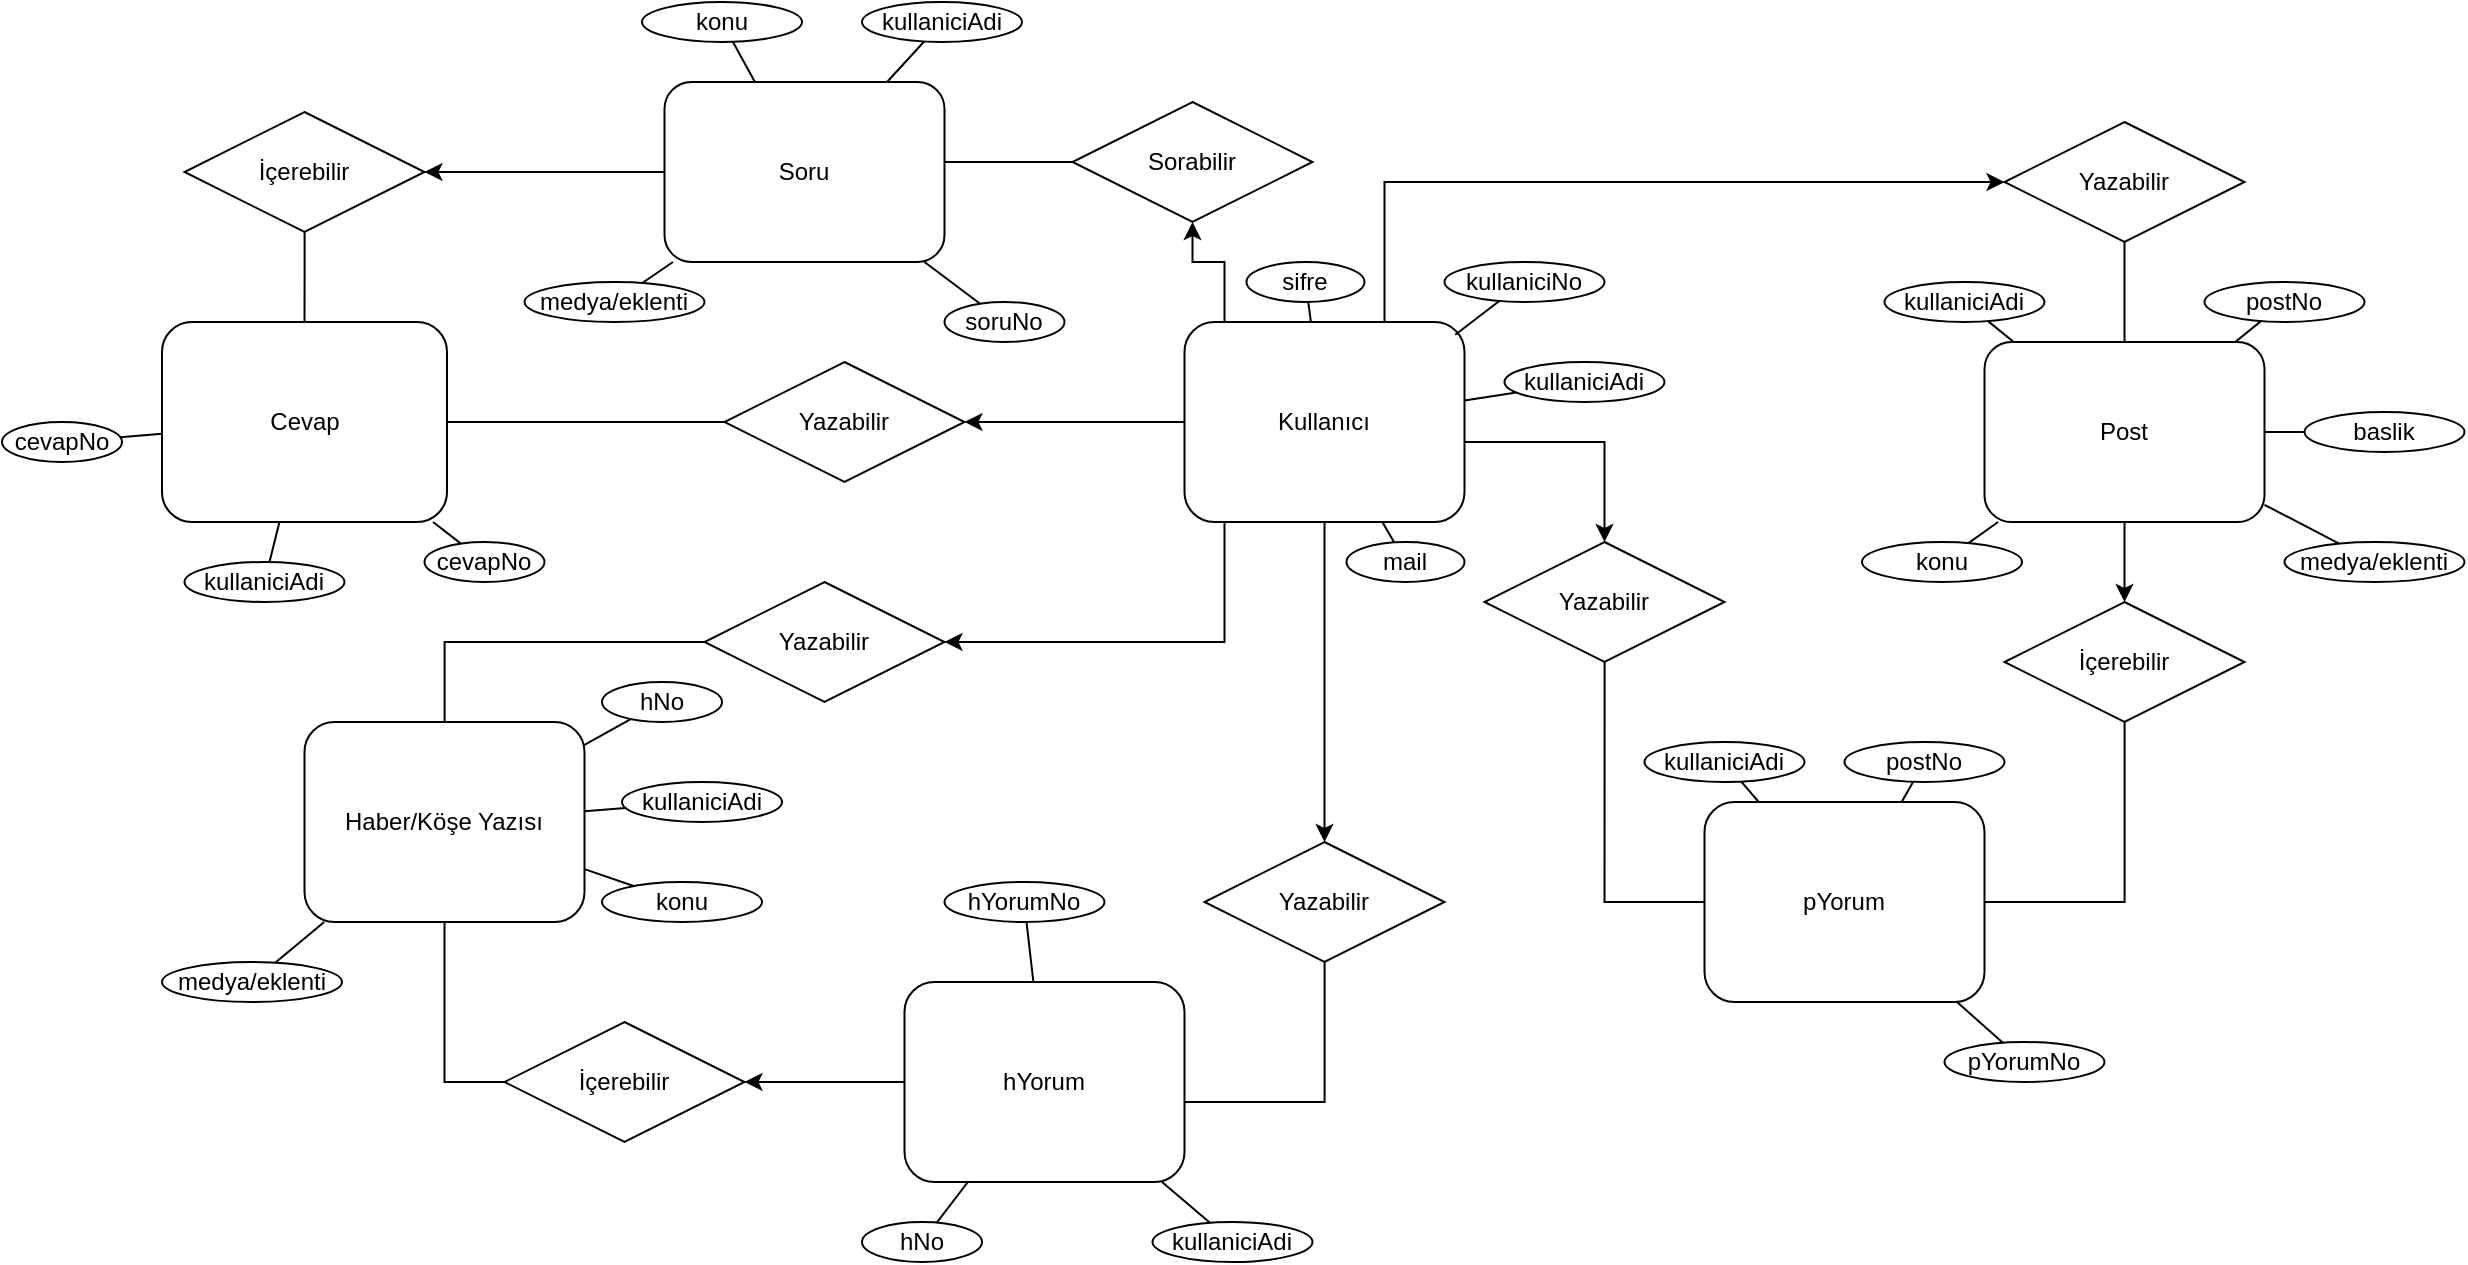 <mxfile version="21.2.3" type="github">
  <diagram name="Sayfa -1" id="J2w-fhhRpqJ5C0DNdcqT">
    <mxGraphModel dx="966" dy="660" grid="1" gridSize="10" guides="1" tooltips="1" connect="1" arrows="1" fold="1" page="1" pageScale="1" pageWidth="827" pageHeight="1169" math="0" shadow="0">
      <root>
        <mxCell id="0" />
        <mxCell id="1" parent="0" />
        <mxCell id="NV4ruUfhsoZoxCKaLCGV-9" style="edgeStyle=orthogonalEdgeStyle;rounded=0;orthogonalLoop=1;jettySize=auto;html=1;" edge="1" parent="1" source="NV4ruUfhsoZoxCKaLCGV-1" target="NV4ruUfhsoZoxCKaLCGV-8">
          <mxGeometry relative="1" as="geometry">
            <Array as="points">
              <mxPoint x="691.25" y="190" />
            </Array>
          </mxGeometry>
        </mxCell>
        <mxCell id="NV4ruUfhsoZoxCKaLCGV-12" style="edgeStyle=orthogonalEdgeStyle;rounded=0;orthogonalLoop=1;jettySize=auto;html=1;" edge="1" parent="1" source="NV4ruUfhsoZoxCKaLCGV-1" target="NV4ruUfhsoZoxCKaLCGV-11">
          <mxGeometry relative="1" as="geometry">
            <Array as="points">
              <mxPoint x="801.25" y="320" />
            </Array>
          </mxGeometry>
        </mxCell>
        <mxCell id="NV4ruUfhsoZoxCKaLCGV-18" style="edgeStyle=orthogonalEdgeStyle;rounded=0;orthogonalLoop=1;jettySize=auto;html=1;" edge="1" parent="1" source="NV4ruUfhsoZoxCKaLCGV-1" target="NV4ruUfhsoZoxCKaLCGV-17">
          <mxGeometry relative="1" as="geometry">
            <Array as="points">
              <mxPoint x="611.25" y="230" />
              <mxPoint x="595.25" y="230" />
            </Array>
          </mxGeometry>
        </mxCell>
        <mxCell id="NV4ruUfhsoZoxCKaLCGV-24" style="edgeStyle=orthogonalEdgeStyle;rounded=0;orthogonalLoop=1;jettySize=auto;html=1;" edge="1" parent="1" source="NV4ruUfhsoZoxCKaLCGV-1" target="NV4ruUfhsoZoxCKaLCGV-23">
          <mxGeometry relative="1" as="geometry" />
        </mxCell>
        <mxCell id="NV4ruUfhsoZoxCKaLCGV-27" style="edgeStyle=orthogonalEdgeStyle;rounded=0;orthogonalLoop=1;jettySize=auto;html=1;" edge="1" parent="1" source="NV4ruUfhsoZoxCKaLCGV-1" target="NV4ruUfhsoZoxCKaLCGV-26">
          <mxGeometry relative="1" as="geometry">
            <Array as="points">
              <mxPoint x="611.25" y="420" />
            </Array>
          </mxGeometry>
        </mxCell>
        <mxCell id="NV4ruUfhsoZoxCKaLCGV-32" style="edgeStyle=orthogonalEdgeStyle;rounded=0;orthogonalLoop=1;jettySize=auto;html=1;" edge="1" parent="1" source="NV4ruUfhsoZoxCKaLCGV-1" target="NV4ruUfhsoZoxCKaLCGV-29">
          <mxGeometry relative="1" as="geometry" />
        </mxCell>
        <mxCell id="NV4ruUfhsoZoxCKaLCGV-1" value="Kullanıcı" style="rounded=1;whiteSpace=wrap;html=1;" vertex="1" parent="1">
          <mxGeometry x="591.25" y="260" width="140" height="100" as="geometry" />
        </mxCell>
        <mxCell id="NV4ruUfhsoZoxCKaLCGV-15" style="edgeStyle=orthogonalEdgeStyle;rounded=0;orthogonalLoop=1;jettySize=auto;html=1;" edge="1" parent="1" source="NV4ruUfhsoZoxCKaLCGV-2" target="NV4ruUfhsoZoxCKaLCGV-14">
          <mxGeometry relative="1" as="geometry" />
        </mxCell>
        <mxCell id="NV4ruUfhsoZoxCKaLCGV-2" value="Post" style="rounded=1;whiteSpace=wrap;html=1;" vertex="1" parent="1">
          <mxGeometry x="991.25" y="270" width="140" height="90" as="geometry" />
        </mxCell>
        <mxCell id="NV4ruUfhsoZoxCKaLCGV-3" value="Haber/Köşe Yazısı" style="rounded=1;whiteSpace=wrap;html=1;" vertex="1" parent="1">
          <mxGeometry x="151.25" y="460" width="140" height="100" as="geometry" />
        </mxCell>
        <mxCell id="NV4ruUfhsoZoxCKaLCGV-21" style="edgeStyle=orthogonalEdgeStyle;rounded=0;orthogonalLoop=1;jettySize=auto;html=1;" edge="1" parent="1" source="NV4ruUfhsoZoxCKaLCGV-4" target="NV4ruUfhsoZoxCKaLCGV-20">
          <mxGeometry relative="1" as="geometry" />
        </mxCell>
        <mxCell id="NV4ruUfhsoZoxCKaLCGV-4" value="Soru" style="rounded=1;whiteSpace=wrap;html=1;" vertex="1" parent="1">
          <mxGeometry x="331.25" y="140" width="140" height="90" as="geometry" />
        </mxCell>
        <mxCell id="NV4ruUfhsoZoxCKaLCGV-5" value="Cevap" style="rounded=1;whiteSpace=wrap;html=1;" vertex="1" parent="1">
          <mxGeometry x="80" y="260" width="142.5" height="100" as="geometry" />
        </mxCell>
        <mxCell id="NV4ruUfhsoZoxCKaLCGV-6" value="pYorum" style="rounded=1;whiteSpace=wrap;html=1;" vertex="1" parent="1">
          <mxGeometry x="851.25" y="500" width="140" height="100" as="geometry" />
        </mxCell>
        <mxCell id="NV4ruUfhsoZoxCKaLCGV-34" style="edgeStyle=orthogonalEdgeStyle;rounded=0;orthogonalLoop=1;jettySize=auto;html=1;" edge="1" parent="1" source="NV4ruUfhsoZoxCKaLCGV-7" target="NV4ruUfhsoZoxCKaLCGV-31">
          <mxGeometry relative="1" as="geometry">
            <Array as="points">
              <mxPoint x="381.25" y="640" />
              <mxPoint x="381.25" y="640" />
            </Array>
          </mxGeometry>
        </mxCell>
        <mxCell id="NV4ruUfhsoZoxCKaLCGV-7" value="hYorum" style="rounded=1;whiteSpace=wrap;html=1;" vertex="1" parent="1">
          <mxGeometry x="451.25" y="590" width="140" height="100" as="geometry" />
        </mxCell>
        <mxCell id="NV4ruUfhsoZoxCKaLCGV-10" style="edgeStyle=orthogonalEdgeStyle;rounded=0;orthogonalLoop=1;jettySize=auto;html=1;endArrow=none;endFill=0;" edge="1" parent="1" source="NV4ruUfhsoZoxCKaLCGV-8" target="NV4ruUfhsoZoxCKaLCGV-2">
          <mxGeometry relative="1" as="geometry" />
        </mxCell>
        <mxCell id="NV4ruUfhsoZoxCKaLCGV-8" value="Yazabilir" style="shape=rhombus;perimeter=rhombusPerimeter;whiteSpace=wrap;html=1;align=center;" vertex="1" parent="1">
          <mxGeometry x="1001.25" y="160" width="120" height="60" as="geometry" />
        </mxCell>
        <mxCell id="NV4ruUfhsoZoxCKaLCGV-13" style="edgeStyle=orthogonalEdgeStyle;rounded=0;orthogonalLoop=1;jettySize=auto;html=1;endArrow=none;endFill=0;" edge="1" parent="1" source="NV4ruUfhsoZoxCKaLCGV-11" target="NV4ruUfhsoZoxCKaLCGV-6">
          <mxGeometry relative="1" as="geometry">
            <Array as="points">
              <mxPoint x="801.25" y="460" />
              <mxPoint x="801.25" y="460" />
            </Array>
          </mxGeometry>
        </mxCell>
        <mxCell id="NV4ruUfhsoZoxCKaLCGV-11" value="Yazabilir" style="shape=rhombus;perimeter=rhombusPerimeter;whiteSpace=wrap;html=1;align=center;" vertex="1" parent="1">
          <mxGeometry x="741.25" y="370" width="120" height="60" as="geometry" />
        </mxCell>
        <mxCell id="NV4ruUfhsoZoxCKaLCGV-16" style="edgeStyle=orthogonalEdgeStyle;rounded=0;orthogonalLoop=1;jettySize=auto;html=1;endArrow=none;endFill=0;" edge="1" parent="1" source="NV4ruUfhsoZoxCKaLCGV-14" target="NV4ruUfhsoZoxCKaLCGV-6">
          <mxGeometry relative="1" as="geometry">
            <Array as="points">
              <mxPoint x="1061.25" y="550" />
            </Array>
          </mxGeometry>
        </mxCell>
        <mxCell id="NV4ruUfhsoZoxCKaLCGV-14" value="İçerebilir" style="shape=rhombus;perimeter=rhombusPerimeter;whiteSpace=wrap;html=1;align=center;" vertex="1" parent="1">
          <mxGeometry x="1001.25" y="400" width="120" height="60" as="geometry" />
        </mxCell>
        <mxCell id="NV4ruUfhsoZoxCKaLCGV-19" style="edgeStyle=orthogonalEdgeStyle;rounded=0;orthogonalLoop=1;jettySize=auto;html=1;endArrow=none;endFill=0;" edge="1" parent="1" source="NV4ruUfhsoZoxCKaLCGV-17" target="NV4ruUfhsoZoxCKaLCGV-4">
          <mxGeometry relative="1" as="geometry">
            <Array as="points">
              <mxPoint x="511.25" y="180" />
              <mxPoint x="511.25" y="180" />
            </Array>
          </mxGeometry>
        </mxCell>
        <mxCell id="NV4ruUfhsoZoxCKaLCGV-17" value="Sorabilir" style="shape=rhombus;perimeter=rhombusPerimeter;whiteSpace=wrap;html=1;align=center;" vertex="1" parent="1">
          <mxGeometry x="535.25" y="150" width="120" height="60" as="geometry" />
        </mxCell>
        <mxCell id="NV4ruUfhsoZoxCKaLCGV-22" style="edgeStyle=orthogonalEdgeStyle;rounded=0;orthogonalLoop=1;jettySize=auto;html=1;endArrow=none;endFill=0;" edge="1" parent="1" source="NV4ruUfhsoZoxCKaLCGV-20" target="NV4ruUfhsoZoxCKaLCGV-5">
          <mxGeometry relative="1" as="geometry" />
        </mxCell>
        <mxCell id="NV4ruUfhsoZoxCKaLCGV-20" value="İçerebilir" style="shape=rhombus;perimeter=rhombusPerimeter;whiteSpace=wrap;html=1;align=center;" vertex="1" parent="1">
          <mxGeometry x="91.25" y="155" width="120" height="60" as="geometry" />
        </mxCell>
        <mxCell id="NV4ruUfhsoZoxCKaLCGV-25" style="edgeStyle=orthogonalEdgeStyle;rounded=0;orthogonalLoop=1;jettySize=auto;html=1;endArrow=none;endFill=0;" edge="1" parent="1" source="NV4ruUfhsoZoxCKaLCGV-23" target="NV4ruUfhsoZoxCKaLCGV-5">
          <mxGeometry relative="1" as="geometry" />
        </mxCell>
        <mxCell id="NV4ruUfhsoZoxCKaLCGV-23" value="Yazabilir" style="shape=rhombus;perimeter=rhombusPerimeter;whiteSpace=wrap;html=1;align=center;" vertex="1" parent="1">
          <mxGeometry x="361.25" y="280" width="120" height="60" as="geometry" />
        </mxCell>
        <mxCell id="NV4ruUfhsoZoxCKaLCGV-28" style="edgeStyle=orthogonalEdgeStyle;rounded=0;orthogonalLoop=1;jettySize=auto;html=1;endArrow=none;endFill=0;" edge="1" parent="1" source="NV4ruUfhsoZoxCKaLCGV-26" target="NV4ruUfhsoZoxCKaLCGV-3">
          <mxGeometry relative="1" as="geometry" />
        </mxCell>
        <mxCell id="NV4ruUfhsoZoxCKaLCGV-26" value="Yazabilir" style="shape=rhombus;perimeter=rhombusPerimeter;whiteSpace=wrap;html=1;align=center;" vertex="1" parent="1">
          <mxGeometry x="351.25" y="390" width="120" height="60" as="geometry" />
        </mxCell>
        <mxCell id="NV4ruUfhsoZoxCKaLCGV-33" style="edgeStyle=orthogonalEdgeStyle;rounded=0;orthogonalLoop=1;jettySize=auto;html=1;endArrow=none;endFill=0;" edge="1" parent="1" source="NV4ruUfhsoZoxCKaLCGV-29" target="NV4ruUfhsoZoxCKaLCGV-7">
          <mxGeometry relative="1" as="geometry">
            <Array as="points">
              <mxPoint x="661.25" y="650" />
            </Array>
          </mxGeometry>
        </mxCell>
        <mxCell id="NV4ruUfhsoZoxCKaLCGV-29" value="Yazabilir" style="shape=rhombus;perimeter=rhombusPerimeter;whiteSpace=wrap;html=1;align=center;" vertex="1" parent="1">
          <mxGeometry x="601.25" y="520" width="120" height="60" as="geometry" />
        </mxCell>
        <mxCell id="NV4ruUfhsoZoxCKaLCGV-36" style="edgeStyle=orthogonalEdgeStyle;rounded=0;orthogonalLoop=1;jettySize=auto;html=1;endArrow=none;endFill=0;" edge="1" parent="1" source="NV4ruUfhsoZoxCKaLCGV-31" target="NV4ruUfhsoZoxCKaLCGV-3">
          <mxGeometry relative="1" as="geometry">
            <Array as="points">
              <mxPoint x="221.25" y="640" />
            </Array>
          </mxGeometry>
        </mxCell>
        <mxCell id="NV4ruUfhsoZoxCKaLCGV-31" value="İçerebilir" style="shape=rhombus;perimeter=rhombusPerimeter;whiteSpace=wrap;html=1;align=center;" vertex="1" parent="1">
          <mxGeometry x="251.25" y="610" width="120" height="60" as="geometry" />
        </mxCell>
        <mxCell id="NV4ruUfhsoZoxCKaLCGV-41" value="" style="endArrow=none;html=1;rounded=0;exitX=0.967;exitY=0.064;exitDx=0;exitDy=0;exitPerimeter=0;" edge="1" parent="1" source="NV4ruUfhsoZoxCKaLCGV-1" target="NV4ruUfhsoZoxCKaLCGV-50">
          <mxGeometry width="50" height="50" relative="1" as="geometry">
            <mxPoint x="761.25" y="295" as="sourcePoint" />
            <mxPoint x="741.09" y="251.6" as="targetPoint" />
          </mxGeometry>
        </mxCell>
        <mxCell id="NV4ruUfhsoZoxCKaLCGV-44" value="kullaniciAdi" style="ellipse;whiteSpace=wrap;html=1;align=center;" vertex="1" parent="1">
          <mxGeometry x="751.25" y="280" width="80" height="20" as="geometry" />
        </mxCell>
        <mxCell id="NV4ruUfhsoZoxCKaLCGV-45" value="" style="endArrow=none;html=1;rounded=0;" edge="1" parent="1" source="NV4ruUfhsoZoxCKaLCGV-1" target="NV4ruUfhsoZoxCKaLCGV-44">
          <mxGeometry width="50" height="50" relative="1" as="geometry">
            <mxPoint x="736.25" y="276" as="sourcePoint" />
            <mxPoint x="751.25" y="262" as="targetPoint" />
          </mxGeometry>
        </mxCell>
        <mxCell id="NV4ruUfhsoZoxCKaLCGV-46" value="sifre" style="ellipse;whiteSpace=wrap;html=1;align=center;" vertex="1" parent="1">
          <mxGeometry x="622.25" y="230" width="59" height="20" as="geometry" />
        </mxCell>
        <mxCell id="NV4ruUfhsoZoxCKaLCGV-47" value="" style="endArrow=none;html=1;rounded=0;" edge="1" parent="1" source="NV4ruUfhsoZoxCKaLCGV-1" target="NV4ruUfhsoZoxCKaLCGV-46">
          <mxGeometry width="50" height="50" relative="1" as="geometry">
            <mxPoint x="736.25" y="276" as="sourcePoint" />
            <mxPoint x="751.25" y="262" as="targetPoint" />
          </mxGeometry>
        </mxCell>
        <mxCell id="NV4ruUfhsoZoxCKaLCGV-48" value="mail" style="ellipse;whiteSpace=wrap;html=1;align=center;" vertex="1" parent="1">
          <mxGeometry x="672.25" y="370" width="59" height="20" as="geometry" />
        </mxCell>
        <mxCell id="NV4ruUfhsoZoxCKaLCGV-49" value="" style="endArrow=none;html=1;rounded=0;" edge="1" parent="1" source="NV4ruUfhsoZoxCKaLCGV-1" target="NV4ruUfhsoZoxCKaLCGV-48">
          <mxGeometry width="50" height="50" relative="1" as="geometry">
            <mxPoint x="664.25" y="270" as="sourcePoint" />
            <mxPoint x="663.25" y="260" as="targetPoint" />
          </mxGeometry>
        </mxCell>
        <mxCell id="NV4ruUfhsoZoxCKaLCGV-50" value="kullaniciNo" style="ellipse;whiteSpace=wrap;html=1;align=center;" vertex="1" parent="1">
          <mxGeometry x="721.25" y="230" width="80" height="20" as="geometry" />
        </mxCell>
        <mxCell id="NV4ruUfhsoZoxCKaLCGV-51" value="kullaniciAdi" style="ellipse;whiteSpace=wrap;html=1;align=center;" vertex="1" parent="1">
          <mxGeometry x="941.25" y="240" width="80" height="20" as="geometry" />
        </mxCell>
        <mxCell id="NV4ruUfhsoZoxCKaLCGV-52" value="" style="endArrow=none;html=1;rounded=0;" edge="1" parent="1" source="NV4ruUfhsoZoxCKaLCGV-2" target="NV4ruUfhsoZoxCKaLCGV-51">
          <mxGeometry width="50" height="50" relative="1" as="geometry">
            <mxPoint x="741.25" y="309" as="sourcePoint" />
            <mxPoint x="767.25" y="305" as="targetPoint" />
          </mxGeometry>
        </mxCell>
        <mxCell id="NV4ruUfhsoZoxCKaLCGV-53" value="postNo" style="ellipse;whiteSpace=wrap;html=1;align=center;" vertex="1" parent="1">
          <mxGeometry x="1101.25" y="240" width="80" height="20" as="geometry" />
        </mxCell>
        <mxCell id="NV4ruUfhsoZoxCKaLCGV-54" value="" style="endArrow=none;html=1;rounded=0;" edge="1" parent="1" source="NV4ruUfhsoZoxCKaLCGV-2" target="NV4ruUfhsoZoxCKaLCGV-53">
          <mxGeometry width="50" height="50" relative="1" as="geometry">
            <mxPoint x="1016.25" y="280" as="sourcePoint" />
            <mxPoint x="1003.25" y="270" as="targetPoint" />
          </mxGeometry>
        </mxCell>
        <mxCell id="NV4ruUfhsoZoxCKaLCGV-55" value="baslik" style="ellipse;whiteSpace=wrap;html=1;align=center;" vertex="1" parent="1">
          <mxGeometry x="1151.25" y="305" width="80" height="20" as="geometry" />
        </mxCell>
        <mxCell id="NV4ruUfhsoZoxCKaLCGV-56" value="" style="endArrow=none;html=1;rounded=0;" edge="1" parent="1" source="NV4ruUfhsoZoxCKaLCGV-2" target="NV4ruUfhsoZoxCKaLCGV-55">
          <mxGeometry width="50" height="50" relative="1" as="geometry">
            <mxPoint x="1126.25" y="280" as="sourcePoint" />
            <mxPoint x="1139.25" y="270" as="targetPoint" />
          </mxGeometry>
        </mxCell>
        <mxCell id="NV4ruUfhsoZoxCKaLCGV-57" value="medya/eklenti" style="ellipse;whiteSpace=wrap;html=1;align=center;" vertex="1" parent="1">
          <mxGeometry x="1141.25" y="370" width="90" height="20" as="geometry" />
        </mxCell>
        <mxCell id="NV4ruUfhsoZoxCKaLCGV-58" value="" style="endArrow=none;html=1;rounded=0;" edge="1" parent="1" source="NV4ruUfhsoZoxCKaLCGV-2" target="NV4ruUfhsoZoxCKaLCGV-57">
          <mxGeometry width="50" height="50" relative="1" as="geometry">
            <mxPoint x="1141.25" y="325" as="sourcePoint" />
            <mxPoint x="1161.25" y="325" as="targetPoint" />
          </mxGeometry>
        </mxCell>
        <mxCell id="NV4ruUfhsoZoxCKaLCGV-59" value="postNo" style="ellipse;whiteSpace=wrap;html=1;align=center;" vertex="1" parent="1">
          <mxGeometry x="921.25" y="470" width="80" height="20" as="geometry" />
        </mxCell>
        <mxCell id="NV4ruUfhsoZoxCKaLCGV-60" value="" style="endArrow=none;html=1;rounded=0;" edge="1" parent="1" source="NV4ruUfhsoZoxCKaLCGV-6" target="NV4ruUfhsoZoxCKaLCGV-59">
          <mxGeometry width="50" height="50" relative="1" as="geometry">
            <mxPoint x="741.25" y="309" as="sourcePoint" />
            <mxPoint x="767.25" y="305" as="targetPoint" />
          </mxGeometry>
        </mxCell>
        <mxCell id="NV4ruUfhsoZoxCKaLCGV-62" value="kullaniciAdi" style="ellipse;whiteSpace=wrap;html=1;align=center;" vertex="1" parent="1">
          <mxGeometry x="821.25" y="470" width="80" height="20" as="geometry" />
        </mxCell>
        <mxCell id="NV4ruUfhsoZoxCKaLCGV-63" value="" style="endArrow=none;html=1;rounded=0;" edge="1" parent="1" source="NV4ruUfhsoZoxCKaLCGV-6" target="NV4ruUfhsoZoxCKaLCGV-62">
          <mxGeometry width="50" height="50" relative="1" as="geometry">
            <mxPoint x="960.25" y="510" as="sourcePoint" />
            <mxPoint x="965.25" y="500" as="targetPoint" />
          </mxGeometry>
        </mxCell>
        <mxCell id="NV4ruUfhsoZoxCKaLCGV-64" value="pYorumNo" style="ellipse;whiteSpace=wrap;html=1;align=center;" vertex="1" parent="1">
          <mxGeometry x="971.25" y="620" width="80" height="20" as="geometry" />
        </mxCell>
        <mxCell id="NV4ruUfhsoZoxCKaLCGV-65" value="" style="endArrow=none;html=1;rounded=0;" edge="1" parent="1" source="NV4ruUfhsoZoxCKaLCGV-6" target="NV4ruUfhsoZoxCKaLCGV-64">
          <mxGeometry width="50" height="50" relative="1" as="geometry">
            <mxPoint x="960.25" y="510" as="sourcePoint" />
            <mxPoint x="965.25" y="500" as="targetPoint" />
          </mxGeometry>
        </mxCell>
        <mxCell id="NV4ruUfhsoZoxCKaLCGV-66" value="konu" style="ellipse;whiteSpace=wrap;html=1;align=center;" vertex="1" parent="1">
          <mxGeometry x="930" y="370" width="80" height="20" as="geometry" />
        </mxCell>
        <mxCell id="NV4ruUfhsoZoxCKaLCGV-67" value="" style="endArrow=none;html=1;rounded=0;" edge="1" parent="1" source="NV4ruUfhsoZoxCKaLCGV-2" target="NV4ruUfhsoZoxCKaLCGV-66">
          <mxGeometry width="50" height="50" relative="1" as="geometry">
            <mxPoint x="1141" y="361" as="sourcePoint" />
            <mxPoint x="1179" y="381" as="targetPoint" />
          </mxGeometry>
        </mxCell>
        <mxCell id="NV4ruUfhsoZoxCKaLCGV-68" value="konu" style="ellipse;whiteSpace=wrap;html=1;align=center;" vertex="1" parent="1">
          <mxGeometry x="300" y="540" width="80" height="20" as="geometry" />
        </mxCell>
        <mxCell id="NV4ruUfhsoZoxCKaLCGV-69" value="" style="endArrow=none;html=1;rounded=0;" edge="1" parent="1" source="NV4ruUfhsoZoxCKaLCGV-68" target="NV4ruUfhsoZoxCKaLCGV-3">
          <mxGeometry width="50" height="50" relative="1" as="geometry">
            <mxPoint x="1008" y="370" as="sourcePoint" />
            <mxPoint x="993" y="381" as="targetPoint" />
          </mxGeometry>
        </mxCell>
        <mxCell id="NV4ruUfhsoZoxCKaLCGV-70" value="kullaniciAdi" style="ellipse;whiteSpace=wrap;html=1;align=center;" vertex="1" parent="1">
          <mxGeometry x="310" y="490" width="80" height="20" as="geometry" />
        </mxCell>
        <mxCell id="NV4ruUfhsoZoxCKaLCGV-71" value="" style="endArrow=none;html=1;rounded=0;" edge="1" parent="1" source="NV4ruUfhsoZoxCKaLCGV-70" target="NV4ruUfhsoZoxCKaLCGV-3">
          <mxGeometry width="50" height="50" relative="1" as="geometry">
            <mxPoint x="326" y="552" as="sourcePoint" />
            <mxPoint x="301" y="544" as="targetPoint" />
          </mxGeometry>
        </mxCell>
        <mxCell id="NV4ruUfhsoZoxCKaLCGV-72" value="hNo" style="ellipse;whiteSpace=wrap;html=1;align=center;" vertex="1" parent="1">
          <mxGeometry x="300" y="440" width="60" height="20" as="geometry" />
        </mxCell>
        <mxCell id="NV4ruUfhsoZoxCKaLCGV-73" value="" style="endArrow=none;html=1;rounded=0;" edge="1" parent="1" source="NV4ruUfhsoZoxCKaLCGV-72" target="NV4ruUfhsoZoxCKaLCGV-3">
          <mxGeometry width="50" height="50" relative="1" as="geometry">
            <mxPoint x="321" y="513" as="sourcePoint" />
            <mxPoint x="301" y="515" as="targetPoint" />
          </mxGeometry>
        </mxCell>
        <mxCell id="NV4ruUfhsoZoxCKaLCGV-74" value="medya/eklenti" style="ellipse;whiteSpace=wrap;html=1;align=center;" vertex="1" parent="1">
          <mxGeometry x="80" y="580" width="90" height="20" as="geometry" />
        </mxCell>
        <mxCell id="NV4ruUfhsoZoxCKaLCGV-75" value="" style="endArrow=none;html=1;rounded=0;" edge="1" parent="1" source="NV4ruUfhsoZoxCKaLCGV-74" target="NV4ruUfhsoZoxCKaLCGV-3">
          <mxGeometry width="50" height="50" relative="1" as="geometry">
            <mxPoint x="326" y="552" as="sourcePoint" />
            <mxPoint x="301" y="544" as="targetPoint" />
          </mxGeometry>
        </mxCell>
        <mxCell id="NV4ruUfhsoZoxCKaLCGV-76" value="kullaniciAdi" style="ellipse;whiteSpace=wrap;html=1;align=center;" vertex="1" parent="1">
          <mxGeometry x="575.25" y="710" width="80" height="20" as="geometry" />
        </mxCell>
        <mxCell id="NV4ruUfhsoZoxCKaLCGV-77" value="" style="endArrow=none;html=1;rounded=0;" edge="1" parent="1" source="NV4ruUfhsoZoxCKaLCGV-7" target="NV4ruUfhsoZoxCKaLCGV-76">
          <mxGeometry width="50" height="50" relative="1" as="geometry">
            <mxPoint x="326" y="552" as="sourcePoint" />
            <mxPoint x="301" y="544" as="targetPoint" />
          </mxGeometry>
        </mxCell>
        <mxCell id="NV4ruUfhsoZoxCKaLCGV-78" value="hNo" style="ellipse;whiteSpace=wrap;html=1;align=center;" vertex="1" parent="1">
          <mxGeometry x="430" y="710" width="60" height="20" as="geometry" />
        </mxCell>
        <mxCell id="NV4ruUfhsoZoxCKaLCGV-79" value="" style="endArrow=none;html=1;rounded=0;" edge="1" parent="1" source="NV4ruUfhsoZoxCKaLCGV-7" target="NV4ruUfhsoZoxCKaLCGV-78">
          <mxGeometry width="50" height="50" relative="1" as="geometry">
            <mxPoint x="590" y="700" as="sourcePoint" />
            <mxPoint x="614" y="720" as="targetPoint" />
          </mxGeometry>
        </mxCell>
        <mxCell id="NV4ruUfhsoZoxCKaLCGV-80" value="hYorumNo" style="ellipse;whiteSpace=wrap;html=1;align=center;" vertex="1" parent="1">
          <mxGeometry x="471.25" y="540" width="80" height="20" as="geometry" />
        </mxCell>
        <mxCell id="NV4ruUfhsoZoxCKaLCGV-81" value="" style="endArrow=none;html=1;rounded=0;" edge="1" parent="1" source="NV4ruUfhsoZoxCKaLCGV-80" target="NV4ruUfhsoZoxCKaLCGV-7">
          <mxGeometry width="50" height="50" relative="1" as="geometry">
            <mxPoint x="590" y="700" as="sourcePoint" />
            <mxPoint x="614" y="720" as="targetPoint" />
          </mxGeometry>
        </mxCell>
        <mxCell id="NV4ruUfhsoZoxCKaLCGV-82" value="kullaniciAdi" style="ellipse;whiteSpace=wrap;html=1;align=center;" vertex="1" parent="1">
          <mxGeometry x="430" y="100" width="80" height="20" as="geometry" />
        </mxCell>
        <mxCell id="NV4ruUfhsoZoxCKaLCGV-83" value="" style="endArrow=none;html=1;rounded=0;" edge="1" parent="1" source="NV4ruUfhsoZoxCKaLCGV-4" target="NV4ruUfhsoZoxCKaLCGV-82">
          <mxGeometry width="50" height="50" relative="1" as="geometry">
            <mxPoint x="321" y="513" as="sourcePoint" />
            <mxPoint x="301" y="515" as="targetPoint" />
          </mxGeometry>
        </mxCell>
        <mxCell id="NV4ruUfhsoZoxCKaLCGV-84" value="konu" style="ellipse;whiteSpace=wrap;html=1;align=center;" vertex="1" parent="1">
          <mxGeometry x="320" y="100" width="80" height="20" as="geometry" />
        </mxCell>
        <mxCell id="NV4ruUfhsoZoxCKaLCGV-85" value="" style="endArrow=none;html=1;rounded=0;" edge="1" parent="1" source="NV4ruUfhsoZoxCKaLCGV-4" target="NV4ruUfhsoZoxCKaLCGV-84">
          <mxGeometry width="50" height="50" relative="1" as="geometry">
            <mxPoint x="453" y="150" as="sourcePoint" />
            <mxPoint x="471" y="130" as="targetPoint" />
          </mxGeometry>
        </mxCell>
        <mxCell id="NV4ruUfhsoZoxCKaLCGV-86" value="medya/eklenti" style="ellipse;whiteSpace=wrap;html=1;align=center;" vertex="1" parent="1">
          <mxGeometry x="261.25" y="240" width="90" height="20" as="geometry" />
        </mxCell>
        <mxCell id="NV4ruUfhsoZoxCKaLCGV-87" value="" style="endArrow=none;html=1;rounded=0;" edge="1" parent="1" source="NV4ruUfhsoZoxCKaLCGV-4" target="NV4ruUfhsoZoxCKaLCGV-86">
          <mxGeometry width="50" height="50" relative="1" as="geometry">
            <mxPoint x="386" y="150" as="sourcePoint" />
            <mxPoint x="375" y="130" as="targetPoint" />
          </mxGeometry>
        </mxCell>
        <mxCell id="NV4ruUfhsoZoxCKaLCGV-88" value="soruNo" style="ellipse;whiteSpace=wrap;html=1;align=center;" vertex="1" parent="1">
          <mxGeometry x="471.25" y="250" width="60" height="20" as="geometry" />
        </mxCell>
        <mxCell id="NV4ruUfhsoZoxCKaLCGV-89" value="" style="endArrow=none;html=1;rounded=0;" edge="1" parent="1" source="NV4ruUfhsoZoxCKaLCGV-4" target="NV4ruUfhsoZoxCKaLCGV-88">
          <mxGeometry width="50" height="50" relative="1" as="geometry">
            <mxPoint x="453" y="150" as="sourcePoint" />
            <mxPoint x="471" y="130" as="targetPoint" />
          </mxGeometry>
        </mxCell>
        <mxCell id="NV4ruUfhsoZoxCKaLCGV-90" value="cevapNo" style="ellipse;whiteSpace=wrap;html=1;align=center;" vertex="1" parent="1">
          <mxGeometry x="211.25" y="370" width="60" height="20" as="geometry" />
        </mxCell>
        <mxCell id="NV4ruUfhsoZoxCKaLCGV-91" value="" style="endArrow=none;html=1;rounded=0;" edge="1" parent="1" source="NV4ruUfhsoZoxCKaLCGV-5" target="NV4ruUfhsoZoxCKaLCGV-90">
          <mxGeometry width="50" height="50" relative="1" as="geometry">
            <mxPoint x="471" y="240" as="sourcePoint" />
            <mxPoint x="499" y="261" as="targetPoint" />
          </mxGeometry>
        </mxCell>
        <mxCell id="NV4ruUfhsoZoxCKaLCGV-92" value="kullaniciAdi" style="ellipse;whiteSpace=wrap;html=1;align=center;" vertex="1" parent="1">
          <mxGeometry x="91.25" y="380" width="80" height="20" as="geometry" />
        </mxCell>
        <mxCell id="NV4ruUfhsoZoxCKaLCGV-93" value="" style="endArrow=none;html=1;rounded=0;" edge="1" parent="1" source="NV4ruUfhsoZoxCKaLCGV-92" target="NV4ruUfhsoZoxCKaLCGV-5">
          <mxGeometry width="50" height="50" relative="1" as="geometry">
            <mxPoint x="226" y="370" as="sourcePoint" />
            <mxPoint x="239" y="381" as="targetPoint" />
          </mxGeometry>
        </mxCell>
        <mxCell id="NV4ruUfhsoZoxCKaLCGV-94" value="cevapNo" style="ellipse;whiteSpace=wrap;html=1;align=center;" vertex="1" parent="1">
          <mxGeometry y="310" width="60" height="20" as="geometry" />
        </mxCell>
        <mxCell id="NV4ruUfhsoZoxCKaLCGV-95" value="" style="endArrow=none;html=1;rounded=0;" edge="1" parent="1" source="NV4ruUfhsoZoxCKaLCGV-5" target="NV4ruUfhsoZoxCKaLCGV-94">
          <mxGeometry width="50" height="50" relative="1" as="geometry">
            <mxPoint x="144" y="390" as="sourcePoint" />
            <mxPoint x="149" y="370" as="targetPoint" />
          </mxGeometry>
        </mxCell>
      </root>
    </mxGraphModel>
  </diagram>
</mxfile>
